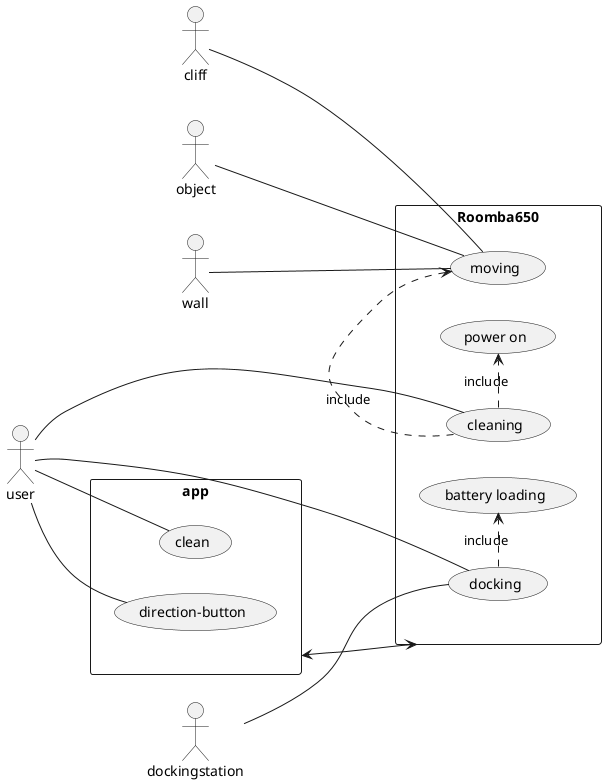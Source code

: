 @startuml
left to right direction

skinparam packageStyle rectangle

actor wall
actor cliff
actor object
actor user
actor dockingstation

rectangle Roomba650 {
  object -- (moving)
  cliff -- (moving)
  wall -- (moving)
  ' user -- (power on)
  user -- (cleaning)
  user -- (docking)

  dockingstation -- (docking)

  (cleaning) .> (power on) : include

  (cleaning) .> (moving) : include
  (docking) .> (battery loading) : include

 ' (cleaning) .> (spot cleaning) : include

  ' (docking) .> (battery loading) : extends
}

rectangle app {
  user -- (clean)
  user -- (direction-button)
}

app <--> Roomba650
@enduml

